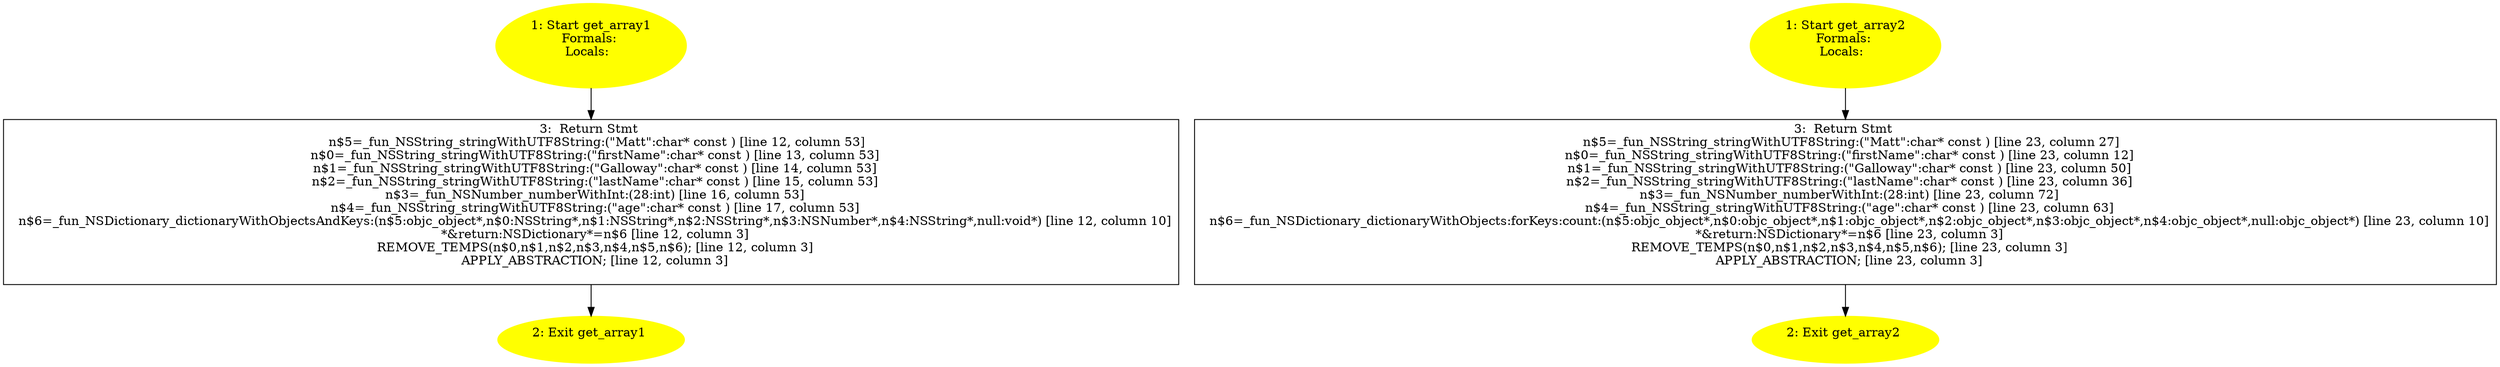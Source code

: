 /* @generated */
digraph cfg {
"get_array1.5988b7ad8acf5c81cef9a72d072073c1_1" [label="1: Start get_array1\nFormals: \nLocals:  \n  " color=yellow style=filled]
	

	 "get_array1.5988b7ad8acf5c81cef9a72d072073c1_1" -> "get_array1.5988b7ad8acf5c81cef9a72d072073c1_3" ;
"get_array1.5988b7ad8acf5c81cef9a72d072073c1_2" [label="2: Exit get_array1 \n  " color=yellow style=filled]
	

"get_array1.5988b7ad8acf5c81cef9a72d072073c1_3" [label="3:  Return Stmt \n   n$5=_fun_NSString_stringWithUTF8String:(\"Matt\":char* const ) [line 12, column 53]\n  n$0=_fun_NSString_stringWithUTF8String:(\"firstName\":char* const ) [line 13, column 53]\n  n$1=_fun_NSString_stringWithUTF8String:(\"Galloway\":char* const ) [line 14, column 53]\n  n$2=_fun_NSString_stringWithUTF8String:(\"lastName\":char* const ) [line 15, column 53]\n  n$3=_fun_NSNumber_numberWithInt:(28:int) [line 16, column 53]\n  n$4=_fun_NSString_stringWithUTF8String:(\"age\":char* const ) [line 17, column 53]\n  n$6=_fun_NSDictionary_dictionaryWithObjectsAndKeys:(n$5:objc_object*,n$0:NSString*,n$1:NSString*,n$2:NSString*,n$3:NSNumber*,n$4:NSString*,null:void*) [line 12, column 10]\n  *&return:NSDictionary*=n$6 [line 12, column 3]\n  REMOVE_TEMPS(n$0,n$1,n$2,n$3,n$4,n$5,n$6); [line 12, column 3]\n  APPLY_ABSTRACTION; [line 12, column 3]\n " shape="box"]
	

	 "get_array1.5988b7ad8acf5c81cef9a72d072073c1_3" -> "get_array1.5988b7ad8acf5c81cef9a72d072073c1_2" ;
"get_array2.84aa3c70cb20e7edbe4f0b8d0bd6aa3d_1" [label="1: Start get_array2\nFormals: \nLocals:  \n  " color=yellow style=filled]
	

	 "get_array2.84aa3c70cb20e7edbe4f0b8d0bd6aa3d_1" -> "get_array2.84aa3c70cb20e7edbe4f0b8d0bd6aa3d_3" ;
"get_array2.84aa3c70cb20e7edbe4f0b8d0bd6aa3d_2" [label="2: Exit get_array2 \n  " color=yellow style=filled]
	

"get_array2.84aa3c70cb20e7edbe4f0b8d0bd6aa3d_3" [label="3:  Return Stmt \n   n$5=_fun_NSString_stringWithUTF8String:(\"Matt\":char* const ) [line 23, column 27]\n  n$0=_fun_NSString_stringWithUTF8String:(\"firstName\":char* const ) [line 23, column 12]\n  n$1=_fun_NSString_stringWithUTF8String:(\"Galloway\":char* const ) [line 23, column 50]\n  n$2=_fun_NSString_stringWithUTF8String:(\"lastName\":char* const ) [line 23, column 36]\n  n$3=_fun_NSNumber_numberWithInt:(28:int) [line 23, column 72]\n  n$4=_fun_NSString_stringWithUTF8String:(\"age\":char* const ) [line 23, column 63]\n  n$6=_fun_NSDictionary_dictionaryWithObjects:forKeys:count:(n$5:objc_object*,n$0:objc_object*,n$1:objc_object*,n$2:objc_object*,n$3:objc_object*,n$4:objc_object*,null:objc_object*) [line 23, column 10]\n  *&return:NSDictionary*=n$6 [line 23, column 3]\n  REMOVE_TEMPS(n$0,n$1,n$2,n$3,n$4,n$5,n$6); [line 23, column 3]\n  APPLY_ABSTRACTION; [line 23, column 3]\n " shape="box"]
	

	 "get_array2.84aa3c70cb20e7edbe4f0b8d0bd6aa3d_3" -> "get_array2.84aa3c70cb20e7edbe4f0b8d0bd6aa3d_2" ;
}
